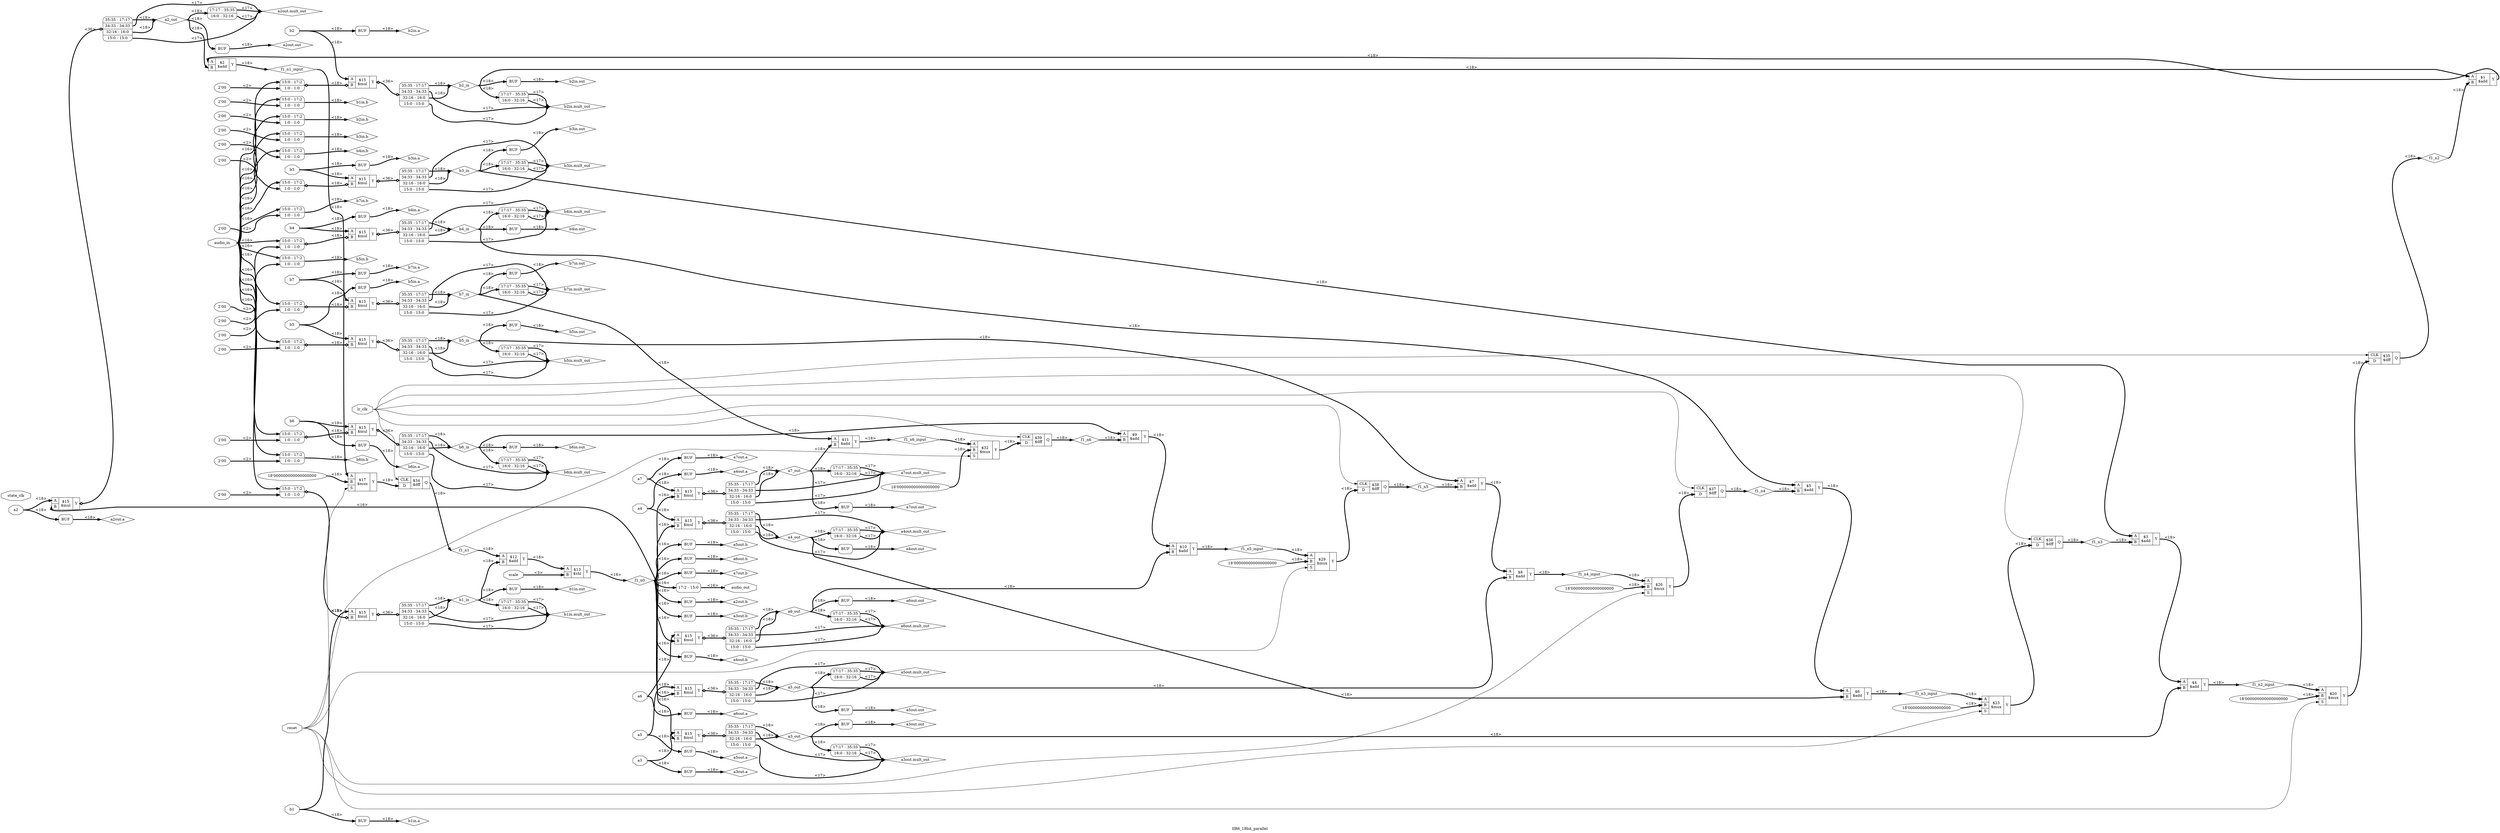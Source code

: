 digraph "IIR6_18bit_parallel" {
label="IIR6_18bit_parallel";
rankdir="LR";
remincross=true;
n14 [ shape=octagon, label="a2", color="black", fontcolor="black" ];
n15 [ shape=diamond, label="a2_out", color="black", fontcolor="black" ];
n16 [ shape=diamond, label="a2out.a", color="black", fontcolor="black" ];
n17 [ shape=diamond, label="a2out.b", color="black", fontcolor="black" ];
n18 [ shape=diamond, label="a2out.mult_out", color="black", fontcolor="black" ];
n19 [ shape=diamond, label="a2out.out", color="black", fontcolor="black" ];
n20 [ shape=octagon, label="a3", color="black", fontcolor="black" ];
n21 [ shape=diamond, label="a3_out", color="black", fontcolor="black" ];
n22 [ shape=diamond, label="a3out.a", color="black", fontcolor="black" ];
n23 [ shape=diamond, label="a3out.b", color="black", fontcolor="black" ];
n24 [ shape=diamond, label="a3out.mult_out", color="black", fontcolor="black" ];
n25 [ shape=diamond, label="a3out.out", color="black", fontcolor="black" ];
n26 [ shape=octagon, label="a4", color="black", fontcolor="black" ];
n27 [ shape=diamond, label="a4_out", color="black", fontcolor="black" ];
n28 [ shape=diamond, label="a4out.a", color="black", fontcolor="black" ];
n29 [ shape=diamond, label="a4out.b", color="black", fontcolor="black" ];
n30 [ shape=diamond, label="a4out.mult_out", color="black", fontcolor="black" ];
n31 [ shape=diamond, label="a4out.out", color="black", fontcolor="black" ];
n32 [ shape=octagon, label="a5", color="black", fontcolor="black" ];
n33 [ shape=diamond, label="a5_out", color="black", fontcolor="black" ];
n34 [ shape=diamond, label="a5out.a", color="black", fontcolor="black" ];
n35 [ shape=diamond, label="a5out.b", color="black", fontcolor="black" ];
n36 [ shape=diamond, label="a5out.mult_out", color="black", fontcolor="black" ];
n37 [ shape=diamond, label="a5out.out", color="black", fontcolor="black" ];
n38 [ shape=octagon, label="a6", color="black", fontcolor="black" ];
n39 [ shape=diamond, label="a6_out", color="black", fontcolor="black" ];
n40 [ shape=diamond, label="a6out.a", color="black", fontcolor="black" ];
n41 [ shape=diamond, label="a6out.b", color="black", fontcolor="black" ];
n42 [ shape=diamond, label="a6out.mult_out", color="black", fontcolor="black" ];
n43 [ shape=diamond, label="a6out.out", color="black", fontcolor="black" ];
n44 [ shape=octagon, label="a7", color="black", fontcolor="black" ];
n45 [ shape=diamond, label="a7_out", color="black", fontcolor="black" ];
n46 [ shape=diamond, label="a7out.a", color="black", fontcolor="black" ];
n47 [ shape=diamond, label="a7out.b", color="black", fontcolor="black" ];
n48 [ shape=diamond, label="a7out.mult_out", color="black", fontcolor="black" ];
n49 [ shape=diamond, label="a7out.out", color="black", fontcolor="black" ];
n50 [ shape=octagon, label="audio_in", color="black", fontcolor="black" ];
n51 [ shape=octagon, label="audio_out", color="black", fontcolor="black" ];
n52 [ shape=octagon, label="b1", color="black", fontcolor="black" ];
n53 [ shape=diamond, label="b1_in", color="black", fontcolor="black" ];
n54 [ shape=diamond, label="b1in.a", color="black", fontcolor="black" ];
n55 [ shape=diamond, label="b1in.b", color="black", fontcolor="black" ];
n56 [ shape=diamond, label="b1in.mult_out", color="black", fontcolor="black" ];
n57 [ shape=diamond, label="b1in.out", color="black", fontcolor="black" ];
n58 [ shape=octagon, label="b2", color="black", fontcolor="black" ];
n59 [ shape=diamond, label="b2_in", color="black", fontcolor="black" ];
n60 [ shape=diamond, label="b2in.a", color="black", fontcolor="black" ];
n61 [ shape=diamond, label="b2in.b", color="black", fontcolor="black" ];
n62 [ shape=diamond, label="b2in.mult_out", color="black", fontcolor="black" ];
n63 [ shape=diamond, label="b2in.out", color="black", fontcolor="black" ];
n64 [ shape=octagon, label="b3", color="black", fontcolor="black" ];
n65 [ shape=diamond, label="b3_in", color="black", fontcolor="black" ];
n66 [ shape=diamond, label="b3in.a", color="black", fontcolor="black" ];
n67 [ shape=diamond, label="b3in.b", color="black", fontcolor="black" ];
n68 [ shape=diamond, label="b3in.mult_out", color="black", fontcolor="black" ];
n69 [ shape=diamond, label="b3in.out", color="black", fontcolor="black" ];
n70 [ shape=octagon, label="b4", color="black", fontcolor="black" ];
n71 [ shape=diamond, label="b4_in", color="black", fontcolor="black" ];
n72 [ shape=diamond, label="b4in.a", color="black", fontcolor="black" ];
n73 [ shape=diamond, label="b4in.b", color="black", fontcolor="black" ];
n74 [ shape=diamond, label="b4in.mult_out", color="black", fontcolor="black" ];
n75 [ shape=diamond, label="b4in.out", color="black", fontcolor="black" ];
n76 [ shape=octagon, label="b5", color="black", fontcolor="black" ];
n77 [ shape=diamond, label="b5_in", color="black", fontcolor="black" ];
n78 [ shape=diamond, label="b5in.a", color="black", fontcolor="black" ];
n79 [ shape=diamond, label="b5in.b", color="black", fontcolor="black" ];
n80 [ shape=diamond, label="b5in.mult_out", color="black", fontcolor="black" ];
n81 [ shape=diamond, label="b5in.out", color="black", fontcolor="black" ];
n82 [ shape=octagon, label="b6", color="black", fontcolor="black" ];
n83 [ shape=diamond, label="b6_in", color="black", fontcolor="black" ];
n84 [ shape=diamond, label="b6in.a", color="black", fontcolor="black" ];
n85 [ shape=diamond, label="b6in.b", color="black", fontcolor="black" ];
n86 [ shape=diamond, label="b6in.mult_out", color="black", fontcolor="black" ];
n87 [ shape=diamond, label="b6in.out", color="black", fontcolor="black" ];
n88 [ shape=octagon, label="b7", color="black", fontcolor="black" ];
n89 [ shape=diamond, label="b7_in", color="black", fontcolor="black" ];
n90 [ shape=diamond, label="b7in.a", color="black", fontcolor="black" ];
n91 [ shape=diamond, label="b7in.b", color="black", fontcolor="black" ];
n92 [ shape=diamond, label="b7in.mult_out", color="black", fontcolor="black" ];
n93 [ shape=diamond, label="b7in.out", color="black", fontcolor="black" ];
n94 [ shape=diamond, label="f1_n0", color="black", fontcolor="black" ];
n95 [ shape=diamond, label="f1_n1", color="black", fontcolor="black" ];
n96 [ shape=diamond, label="f1_n1_input", color="black", fontcolor="black" ];
n97 [ shape=diamond, label="f1_n2", color="black", fontcolor="black" ];
n98 [ shape=diamond, label="f1_n2_input", color="black", fontcolor="black" ];
n99 [ shape=diamond, label="f1_n3", color="black", fontcolor="black" ];
n100 [ shape=diamond, label="f1_n3_input", color="black", fontcolor="black" ];
n101 [ shape=diamond, label="f1_n4", color="black", fontcolor="black" ];
n102 [ shape=diamond, label="f1_n4_input", color="black", fontcolor="black" ];
n103 [ shape=diamond, label="f1_n5", color="black", fontcolor="black" ];
n104 [ shape=diamond, label="f1_n5_input", color="black", fontcolor="black" ];
n105 [ shape=diamond, label="f1_n6", color="black", fontcolor="black" ];
n106 [ shape=diamond, label="f1_n6_input", color="black", fontcolor="black" ];
n107 [ shape=octagon, label="lr_clk", color="black", fontcolor="black" ];
n108 [ shape=octagon, label="reset", color="black", fontcolor="black" ];
n109 [ shape=octagon, label="scale", color="black", fontcolor="black" ];
n110 [ shape=octagon, label="state_clk", color="black", fontcolor="black" ];
c114 [ shape=record, label="{{<p111> A|<p112> B}|$1\n$add|{<p113> Y}}" ];
c115 [ shape=record, label="{{<p111> A|<p112> B}|$2\n$add|{<p113> Y}}" ];
c116 [ shape=record, label="{{<p111> A|<p112> B}|$3\n$add|{<p113> Y}}" ];
c117 [ shape=record, label="{{<p111> A|<p112> B}|$4\n$add|{<p113> Y}}" ];
c118 [ shape=record, label="{{<p111> A|<p112> B}|$5\n$add|{<p113> Y}}" ];
c119 [ shape=record, label="{{<p111> A|<p112> B}|$6\n$add|{<p113> Y}}" ];
c120 [ shape=record, label="{{<p111> A|<p112> B}|$7\n$add|{<p113> Y}}" ];
c121 [ shape=record, label="{{<p111> A|<p112> B}|$8\n$add|{<p113> Y}}" ];
c122 [ shape=record, label="{{<p111> A|<p112> B}|$10\n$add|{<p113> Y}}" ];
c123 [ shape=record, label="{{<p111> A|<p112> B}|$9\n$add|{<p113> Y}}" ];
c124 [ shape=record, label="{{<p111> A|<p112> B}|$11\n$add|{<p113> Y}}" ];
c125 [ shape=record, label="{{<p111> A|<p112> B}|$12\n$add|{<p113> Y}}" ];
c129 [ shape=record, label="{{<p126> CLK|<p127> D}|$34\n$dff|{<p128> Q}}" ];
c130 [ shape=record, label="{{<p126> CLK|<p127> D}|$35\n$dff|{<p128> Q}}" ];
c131 [ shape=record, label="{{<p126> CLK|<p127> D}|$36\n$dff|{<p128> Q}}" ];
c132 [ shape=record, label="{{<p126> CLK|<p127> D}|$37\n$dff|{<p128> Q}}" ];
c133 [ shape=record, label="{{<p126> CLK|<p127> D}|$38\n$dff|{<p128> Q}}" ];
c134 [ shape=record, label="{{<p126> CLK|<p127> D}|$39\n$dff|{<p128> Q}}" ];
v0 [ label="18'000000000000000000" ];
c136 [ shape=record, label="{{<p111> A|<p112> B|<p135> S}|$17\n$mux|{<p113> Y}}" ];
v1 [ label="18'000000000000000000" ];
c137 [ shape=record, label="{{<p111> A|<p112> B|<p135> S}|$20\n$mux|{<p113> Y}}" ];
v2 [ label="18'000000000000000000" ];
c138 [ shape=record, label="{{<p111> A|<p112> B|<p135> S}|$23\n$mux|{<p113> Y}}" ];
v3 [ label="18'000000000000000000" ];
c139 [ shape=record, label="{{<p111> A|<p112> B|<p135> S}|$26\n$mux|{<p113> Y}}" ];
v4 [ label="18'000000000000000000" ];
c140 [ shape=record, label="{{<p111> A|<p112> B|<p135> S}|$29\n$mux|{<p113> Y}}" ];
v5 [ label="18'000000000000000000" ];
c141 [ shape=record, label="{{<p111> A|<p112> B|<p135> S}|$32\n$mux|{<p113> Y}}" ];
c142 [ shape=record, label="{{<p111> A|<p112> B}|$13\n$shl|{<p113> Y}}" ];
c143 [ shape=record, label="{{<p111> A|<p112> B}|$15\n$mul|{<p113> Y}}" ];
x6 [ shape=record, style=rounded, label="<s3> 35:35 - 17:17 |<s2> 34:33 - 34:33 |<s1> 32:16 - 16:0 |<s0> 15:0 - 15:0 " ];
c143:p113:e -> x6:w [arrowhead=odiamond, arrowtail=odiamond, dir=both, color="black", style="setlinewidth(3)", label="<36>"];
c144 [ shape=record, label="{{<p111> A|<p112> B}|$15\n$mul|{<p113> Y}}" ];
x7 [ shape=record, style=rounded, label="<s3> 35:35 - 17:17 |<s2> 34:33 - 34:33 |<s1> 32:16 - 16:0 |<s0> 15:0 - 15:0 " ];
c144:p113:e -> x7:w [arrowhead=odiamond, arrowtail=odiamond, dir=both, color="black", style="setlinewidth(3)", label="<36>"];
c145 [ shape=record, label="{{<p111> A|<p112> B}|$15\n$mul|{<p113> Y}}" ];
x8 [ shape=record, style=rounded, label="<s3> 35:35 - 17:17 |<s2> 34:33 - 34:33 |<s1> 32:16 - 16:0 |<s0> 15:0 - 15:0 " ];
c145:p113:e -> x8:w [arrowhead=odiamond, arrowtail=odiamond, dir=both, color="black", style="setlinewidth(3)", label="<36>"];
c146 [ shape=record, label="{{<p111> A|<p112> B}|$15\n$mul|{<p113> Y}}" ];
x9 [ shape=record, style=rounded, label="<s3> 35:35 - 17:17 |<s2> 34:33 - 34:33 |<s1> 32:16 - 16:0 |<s0> 15:0 - 15:0 " ];
c146:p113:e -> x9:w [arrowhead=odiamond, arrowtail=odiamond, dir=both, color="black", style="setlinewidth(3)", label="<36>"];
c147 [ shape=record, label="{{<p111> A|<p112> B}|$15\n$mul|{<p113> Y}}" ];
x10 [ shape=record, style=rounded, label="<s3> 35:35 - 17:17 |<s2> 34:33 - 34:33 |<s1> 32:16 - 16:0 |<s0> 15:0 - 15:0 " ];
c147:p113:e -> x10:w [arrowhead=odiamond, arrowtail=odiamond, dir=both, color="black", style="setlinewidth(3)", label="<36>"];
c148 [ shape=record, label="{{<p111> A|<p112> B}|$15\n$mul|{<p113> Y}}" ];
x11 [ shape=record, style=rounded, label="<s3> 35:35 - 17:17 |<s2> 34:33 - 34:33 |<s1> 32:16 - 16:0 |<s0> 15:0 - 15:0 " ];
c148:p113:e -> x11:w [arrowhead=odiamond, arrowtail=odiamond, dir=both, color="black", style="setlinewidth(3)", label="<36>"];
v13 [ label="2'00" ];
c149 [ shape=record, label="{{<p111> A|<p112> B}|$15\n$mul|{<p113> Y}}" ];
x12 [ shape=record, style=rounded, label="<s1> 15:0 - 17:2 |<s0> 1:0 - 1:0 " ];
x12:e -> c149:p112:w [arrowhead=odiamond, arrowtail=odiamond, dir=both, color="black", style="setlinewidth(3)", label="<18>"];
x14 [ shape=record, style=rounded, label="<s3> 35:35 - 17:17 |<s2> 34:33 - 34:33 |<s1> 32:16 - 16:0 |<s0> 15:0 - 15:0 " ];
c149:p113:e -> x14:w [arrowhead=odiamond, arrowtail=odiamond, dir=both, color="black", style="setlinewidth(3)", label="<36>"];
v16 [ label="2'00" ];
c150 [ shape=record, label="{{<p111> A|<p112> B}|$15\n$mul|{<p113> Y}}" ];
x15 [ shape=record, style=rounded, label="<s1> 15:0 - 17:2 |<s0> 1:0 - 1:0 " ];
x15:e -> c150:p112:w [arrowhead=odiamond, arrowtail=odiamond, dir=both, color="black", style="setlinewidth(3)", label="<18>"];
x17 [ shape=record, style=rounded, label="<s3> 35:35 - 17:17 |<s2> 34:33 - 34:33 |<s1> 32:16 - 16:0 |<s0> 15:0 - 15:0 " ];
c150:p113:e -> x17:w [arrowhead=odiamond, arrowtail=odiamond, dir=both, color="black", style="setlinewidth(3)", label="<36>"];
v19 [ label="2'00" ];
c151 [ shape=record, label="{{<p111> A|<p112> B}|$15\n$mul|{<p113> Y}}" ];
x18 [ shape=record, style=rounded, label="<s1> 15:0 - 17:2 |<s0> 1:0 - 1:0 " ];
x18:e -> c151:p112:w [arrowhead=odiamond, arrowtail=odiamond, dir=both, color="black", style="setlinewidth(3)", label="<18>"];
x20 [ shape=record, style=rounded, label="<s3> 35:35 - 17:17 |<s2> 34:33 - 34:33 |<s1> 32:16 - 16:0 |<s0> 15:0 - 15:0 " ];
c151:p113:e -> x20:w [arrowhead=odiamond, arrowtail=odiamond, dir=both, color="black", style="setlinewidth(3)", label="<36>"];
v22 [ label="2'00" ];
c152 [ shape=record, label="{{<p111> A|<p112> B}|$15\n$mul|{<p113> Y}}" ];
x21 [ shape=record, style=rounded, label="<s1> 15:0 - 17:2 |<s0> 1:0 - 1:0 " ];
x21:e -> c152:p112:w [arrowhead=odiamond, arrowtail=odiamond, dir=both, color="black", style="setlinewidth(3)", label="<18>"];
x23 [ shape=record, style=rounded, label="<s3> 35:35 - 17:17 |<s2> 34:33 - 34:33 |<s1> 32:16 - 16:0 |<s0> 15:0 - 15:0 " ];
c152:p113:e -> x23:w [arrowhead=odiamond, arrowtail=odiamond, dir=both, color="black", style="setlinewidth(3)", label="<36>"];
v25 [ label="2'00" ];
c153 [ shape=record, label="{{<p111> A|<p112> B}|$15\n$mul|{<p113> Y}}" ];
x24 [ shape=record, style=rounded, label="<s1> 15:0 - 17:2 |<s0> 1:0 - 1:0 " ];
x24:e -> c153:p112:w [arrowhead=odiamond, arrowtail=odiamond, dir=both, color="black", style="setlinewidth(3)", label="<18>"];
x26 [ shape=record, style=rounded, label="<s3> 35:35 - 17:17 |<s2> 34:33 - 34:33 |<s1> 32:16 - 16:0 |<s0> 15:0 - 15:0 " ];
c153:p113:e -> x26:w [arrowhead=odiamond, arrowtail=odiamond, dir=both, color="black", style="setlinewidth(3)", label="<36>"];
v28 [ label="2'00" ];
c154 [ shape=record, label="{{<p111> A|<p112> B}|$15\n$mul|{<p113> Y}}" ];
x27 [ shape=record, style=rounded, label="<s1> 15:0 - 17:2 |<s0> 1:0 - 1:0 " ];
x27:e -> c154:p112:w [arrowhead=odiamond, arrowtail=odiamond, dir=both, color="black", style="setlinewidth(3)", label="<18>"];
x29 [ shape=record, style=rounded, label="<s3> 35:35 - 17:17 |<s2> 34:33 - 34:33 |<s1> 32:16 - 16:0 |<s0> 15:0 - 15:0 " ];
c154:p113:e -> x29:w [arrowhead=odiamond, arrowtail=odiamond, dir=both, color="black", style="setlinewidth(3)", label="<36>"];
v31 [ label="2'00" ];
c155 [ shape=record, label="{{<p111> A|<p112> B}|$15\n$mul|{<p113> Y}}" ];
x30 [ shape=record, style=rounded, label="<s1> 15:0 - 17:2 |<s0> 1:0 - 1:0 " ];
x30:e -> c155:p112:w [arrowhead=odiamond, arrowtail=odiamond, dir=both, color="black", style="setlinewidth(3)", label="<18>"];
x32 [ shape=record, style=rounded, label="<s3> 35:35 - 17:17 |<s2> 34:33 - 34:33 |<s1> 32:16 - 16:0 |<s0> 15:0 - 15:0 " ];
c155:p113:e -> x32:w [arrowhead=odiamond, arrowtail=odiamond, dir=both, color="black", style="setlinewidth(3)", label="<36>"];
x33 [shape=box, style=rounded, label="BUF"];
x34 [shape=box, style=rounded, label="BUF"];
x35 [ shape=record, style=rounded, label="<s1> 17:17 - 35:35 |<s0> 16:0 - 32:16 " ];
x36 [shape=box, style=rounded, label="BUF"];
x37 [shape=box, style=rounded, label="BUF"];
x38 [shape=box, style=rounded, label="BUF"];
x39 [ shape=record, style=rounded, label="<s1> 17:17 - 35:35 |<s0> 16:0 - 32:16 " ];
x40 [shape=box, style=rounded, label="BUF"];
x41 [shape=box, style=rounded, label="BUF"];
x42 [shape=box, style=rounded, label="BUF"];
x43 [ shape=record, style=rounded, label="<s1> 17:17 - 35:35 |<s0> 16:0 - 32:16 " ];
x44 [shape=box, style=rounded, label="BUF"];
x45 [shape=box, style=rounded, label="BUF"];
x46 [shape=box, style=rounded, label="BUF"];
x47 [ shape=record, style=rounded, label="<s1> 17:17 - 35:35 |<s0> 16:0 - 32:16 " ];
x48 [shape=box, style=rounded, label="BUF"];
x49 [shape=box, style=rounded, label="BUF"];
x50 [shape=box, style=rounded, label="BUF"];
x51 [ shape=record, style=rounded, label="<s1> 17:17 - 35:35 |<s0> 16:0 - 32:16 " ];
x52 [shape=box, style=rounded, label="BUF"];
x53 [shape=box, style=rounded, label="BUF"];
x54 [shape=box, style=rounded, label="BUF"];
x55 [ shape=record, style=rounded, label="<s1> 17:17 - 35:35 |<s0> 16:0 - 32:16 " ];
x56 [shape=box, style=rounded, label="BUF"];
x57 [ shape=record, style=rounded, label="<s0> 17:2 - 15:0 " ];
x58 [shape=box, style=rounded, label="BUF"];
v60 [ label="2'00" ];
x59 [ shape=record, style=rounded, label="<s1> 15:0 - 17:2 |<s0> 1:0 - 1:0 " ];
x61 [ shape=record, style=rounded, label="<s1> 17:17 - 35:35 |<s0> 16:0 - 32:16 " ];
x62 [shape=box, style=rounded, label="BUF"];
x63 [shape=box, style=rounded, label="BUF"];
v65 [ label="2'00" ];
x64 [ shape=record, style=rounded, label="<s1> 15:0 - 17:2 |<s0> 1:0 - 1:0 " ];
x66 [ shape=record, style=rounded, label="<s1> 17:17 - 35:35 |<s0> 16:0 - 32:16 " ];
x67 [shape=box, style=rounded, label="BUF"];
x68 [shape=box, style=rounded, label="BUF"];
v70 [ label="2'00" ];
x69 [ shape=record, style=rounded, label="<s1> 15:0 - 17:2 |<s0> 1:0 - 1:0 " ];
x71 [ shape=record, style=rounded, label="<s1> 17:17 - 35:35 |<s0> 16:0 - 32:16 " ];
x72 [shape=box, style=rounded, label="BUF"];
x73 [shape=box, style=rounded, label="BUF"];
v75 [ label="2'00" ];
x74 [ shape=record, style=rounded, label="<s1> 15:0 - 17:2 |<s0> 1:0 - 1:0 " ];
x76 [ shape=record, style=rounded, label="<s1> 17:17 - 35:35 |<s0> 16:0 - 32:16 " ];
x77 [shape=box, style=rounded, label="BUF"];
x78 [shape=box, style=rounded, label="BUF"];
v80 [ label="2'00" ];
x79 [ shape=record, style=rounded, label="<s1> 15:0 - 17:2 |<s0> 1:0 - 1:0 " ];
x81 [ shape=record, style=rounded, label="<s1> 17:17 - 35:35 |<s0> 16:0 - 32:16 " ];
x82 [shape=box, style=rounded, label="BUF"];
x83 [shape=box, style=rounded, label="BUF"];
v85 [ label="2'00" ];
x84 [ shape=record, style=rounded, label="<s1> 15:0 - 17:2 |<s0> 1:0 - 1:0 " ];
x86 [ shape=record, style=rounded, label="<s1> 17:17 - 35:35 |<s0> 16:0 - 32:16 " ];
x87 [shape=box, style=rounded, label="BUF"];
x88 [shape=box, style=rounded, label="BUF"];
v90 [ label="2'00" ];
x89 [ shape=record, style=rounded, label="<s1> 15:0 - 17:2 |<s0> 1:0 - 1:0 " ];
x91 [ shape=record, style=rounded, label="<s1> 17:17 - 35:35 |<s0> 16:0 - 32:16 " ];
x92 [shape=box, style=rounded, label="BUF"];
c120:p113:e -> c121:p111:w [color="black", style="setlinewidth(3)", label="<18>"];
c119:p113:e -> n100:w [color="black", style="setlinewidth(3)", label="<18>"];
n100:e -> c138:p111:w [color="black", style="setlinewidth(3)", label="<18>"];
c132:p128:e -> n101:w [color="black", style="setlinewidth(3)", label="<18>"];
n101:e -> c118:p112:w [color="black", style="setlinewidth(3)", label="<18>"];
c121:p113:e -> n102:w [color="black", style="setlinewidth(3)", label="<18>"];
n102:e -> c139:p111:w [color="black", style="setlinewidth(3)", label="<18>"];
c133:p128:e -> n103:w [color="black", style="setlinewidth(3)", label="<18>"];
n103:e -> c120:p112:w [color="black", style="setlinewidth(3)", label="<18>"];
c122:p113:e -> n104:w [color="black", style="setlinewidth(3)", label="<18>"];
n104:e -> c140:p111:w [color="black", style="setlinewidth(3)", label="<18>"];
c134:p128:e -> n105:w [color="black", style="setlinewidth(3)", label="<18>"];
n105:e -> c123:p112:w [color="black", style="setlinewidth(3)", label="<18>"];
c124:p113:e -> n106:w [color="black", style="setlinewidth(3)", label="<18>"];
n106:e -> c141:p111:w [color="black", style="setlinewidth(3)", label="<18>"];
n107:e -> c129:p126:w [color="black", label=""];
n107:e -> c130:p126:w [color="black", label=""];
n107:e -> c131:p126:w [color="black", label=""];
n107:e -> c132:p126:w [color="black", label=""];
n107:e -> c133:p126:w [color="black", label=""];
n107:e -> c134:p126:w [color="black", label=""];
n108:e -> c136:p135:w [color="black", label=""];
n108:e -> c137:p135:w [color="black", label=""];
n108:e -> c138:p135:w [color="black", label=""];
n108:e -> c139:p135:w [color="black", label=""];
n108:e -> c140:p135:w [color="black", label=""];
n108:e -> c141:p135:w [color="black", label=""];
n109:e -> c142:p112:w [color="black", style="setlinewidth(3)", label="<3>"];
c123:p113:e -> c122:p111:w [color="black", style="setlinewidth(3)", label="<18>"];
c125:p113:e -> c142:p111:w [color="black", style="setlinewidth(3)", label="<18>"];
c136:p113:e -> c129:p127:w [color="black", style="setlinewidth(3)", label="<18>"];
n14:e -> c143:p111:w [color="black", style="setlinewidth(3)", label="<18>"];
n14:e -> x33:w:w [color="black", style="setlinewidth(3)", label="<18>"];
x6:s1:e -> n15:w [color="black", style="setlinewidth(3)", label="<18>"];
x6:s3:e -> n15:w [color="black", style="setlinewidth(3)", label="<18>"];
n15:e -> c115:p112:w [color="black", style="setlinewidth(3)", label="<18>"];
n15:e -> x35:w [color="black", style="setlinewidth(3)", label="<18>"];
n15:e -> x36:w:w [color="black", style="setlinewidth(3)", label="<18>"];
x33:e:e -> n16:w [color="black", style="setlinewidth(3)", label="<18>"];
x34:e:e -> n17:w [color="black", style="setlinewidth(3)", label="<18>"];
x35:s0:e -> n18:w [color="black", style="setlinewidth(3)", label="<17>"];
x35:s1:e -> n18:w [color="black", style="setlinewidth(3)", label="<17>"];
x6:s0:e -> n18:w [color="black", style="setlinewidth(3)", label="<17>"];
x6:s2:e -> n18:w [color="black", style="setlinewidth(3)", label="<17>"];
x36:e:e -> n19:w [color="black", style="setlinewidth(3)", label="<18>"];
c137:p113:e -> c130:p127:w [color="black", style="setlinewidth(3)", label="<18>"];
n20:e -> c144:p111:w [color="black", style="setlinewidth(3)", label="<18>"];
n20:e -> x37:w:w [color="black", style="setlinewidth(3)", label="<18>"];
x7:s1:e -> n21:w [color="black", style="setlinewidth(3)", label="<18>"];
x7:s3:e -> n21:w [color="black", style="setlinewidth(3)", label="<18>"];
n21:e -> c117:p112:w [color="black", style="setlinewidth(3)", label="<18>"];
n21:e -> x39:w [color="black", style="setlinewidth(3)", label="<18>"];
n21:e -> x40:w:w [color="black", style="setlinewidth(3)", label="<18>"];
x37:e:e -> n22:w [color="black", style="setlinewidth(3)", label="<18>"];
x38:e:e -> n23:w [color="black", style="setlinewidth(3)", label="<18>"];
x39:s0:e -> n24:w [color="black", style="setlinewidth(3)", label="<17>"];
x39:s1:e -> n24:w [color="black", style="setlinewidth(3)", label="<17>"];
x7:s0:e -> n24:w [color="black", style="setlinewidth(3)", label="<17>"];
x7:s2:e -> n24:w [color="black", style="setlinewidth(3)", label="<17>"];
x40:e:e -> n25:w [color="black", style="setlinewidth(3)", label="<18>"];
n26:e -> c145:p111:w [color="black", style="setlinewidth(3)", label="<18>"];
n26:e -> x41:w:w [color="black", style="setlinewidth(3)", label="<18>"];
x8:s1:e -> n27:w [color="black", style="setlinewidth(3)", label="<18>"];
x8:s3:e -> n27:w [color="black", style="setlinewidth(3)", label="<18>"];
n27:e -> c119:p112:w [color="black", style="setlinewidth(3)", label="<18>"];
n27:e -> x43:w [color="black", style="setlinewidth(3)", label="<18>"];
n27:e -> x44:w:w [color="black", style="setlinewidth(3)", label="<18>"];
x41:e:e -> n28:w [color="black", style="setlinewidth(3)", label="<18>"];
x42:e:e -> n29:w [color="black", style="setlinewidth(3)", label="<18>"];
c138:p113:e -> c131:p127:w [color="black", style="setlinewidth(3)", label="<18>"];
x43:s0:e -> n30:w [color="black", style="setlinewidth(3)", label="<17>"];
x43:s1:e -> n30:w [color="black", style="setlinewidth(3)", label="<17>"];
x8:s0:e -> n30:w [color="black", style="setlinewidth(3)", label="<17>"];
x8:s2:e -> n30:w [color="black", style="setlinewidth(3)", label="<17>"];
x44:e:e -> n31:w [color="black", style="setlinewidth(3)", label="<18>"];
n32:e -> c146:p111:w [color="black", style="setlinewidth(3)", label="<18>"];
n32:e -> x45:w:w [color="black", style="setlinewidth(3)", label="<18>"];
x9:s1:e -> n33:w [color="black", style="setlinewidth(3)", label="<18>"];
x9:s3:e -> n33:w [color="black", style="setlinewidth(3)", label="<18>"];
n33:e -> c121:p112:w [color="black", style="setlinewidth(3)", label="<18>"];
n33:e -> x47:w [color="black", style="setlinewidth(3)", label="<18>"];
n33:e -> x48:w:w [color="black", style="setlinewidth(3)", label="<18>"];
x45:e:e -> n34:w [color="black", style="setlinewidth(3)", label="<18>"];
x46:e:e -> n35:w [color="black", style="setlinewidth(3)", label="<18>"];
x47:s0:e -> n36:w [color="black", style="setlinewidth(3)", label="<17>"];
x47:s1:e -> n36:w [color="black", style="setlinewidth(3)", label="<17>"];
x9:s0:e -> n36:w [color="black", style="setlinewidth(3)", label="<17>"];
x9:s2:e -> n36:w [color="black", style="setlinewidth(3)", label="<17>"];
x48:e:e -> n37:w [color="black", style="setlinewidth(3)", label="<18>"];
n38:e -> c147:p111:w [color="black", style="setlinewidth(3)", label="<18>"];
n38:e -> x49:w:w [color="black", style="setlinewidth(3)", label="<18>"];
x10:s1:e -> n39:w [color="black", style="setlinewidth(3)", label="<18>"];
x10:s3:e -> n39:w [color="black", style="setlinewidth(3)", label="<18>"];
n39:e -> c122:p112:w [color="black", style="setlinewidth(3)", label="<18>"];
n39:e -> x51:w [color="black", style="setlinewidth(3)", label="<18>"];
n39:e -> x52:w:w [color="black", style="setlinewidth(3)", label="<18>"];
c139:p113:e -> c132:p127:w [color="black", style="setlinewidth(3)", label="<18>"];
x49:e:e -> n40:w [color="black", style="setlinewidth(3)", label="<18>"];
x50:e:e -> n41:w [color="black", style="setlinewidth(3)", label="<18>"];
x10:s0:e -> n42:w [color="black", style="setlinewidth(3)", label="<17>"];
x10:s2:e -> n42:w [color="black", style="setlinewidth(3)", label="<17>"];
x51:s0:e -> n42:w [color="black", style="setlinewidth(3)", label="<17>"];
x51:s1:e -> n42:w [color="black", style="setlinewidth(3)", label="<17>"];
x52:e:e -> n43:w [color="black", style="setlinewidth(3)", label="<18>"];
n44:e -> c148:p111:w [color="black", style="setlinewidth(3)", label="<18>"];
n44:e -> x53:w:w [color="black", style="setlinewidth(3)", label="<18>"];
x11:s1:e -> n45:w [color="black", style="setlinewidth(3)", label="<18>"];
x11:s3:e -> n45:w [color="black", style="setlinewidth(3)", label="<18>"];
n45:e -> c124:p112:w [color="black", style="setlinewidth(3)", label="<18>"];
n45:e -> x55:w [color="black", style="setlinewidth(3)", label="<18>"];
n45:e -> x56:w:w [color="black", style="setlinewidth(3)", label="<18>"];
x53:e:e -> n46:w [color="black", style="setlinewidth(3)", label="<18>"];
x54:e:e -> n47:w [color="black", style="setlinewidth(3)", label="<18>"];
x11:s0:e -> n48:w [color="black", style="setlinewidth(3)", label="<17>"];
x11:s2:e -> n48:w [color="black", style="setlinewidth(3)", label="<17>"];
x55:s0:e -> n48:w [color="black", style="setlinewidth(3)", label="<17>"];
x55:s1:e -> n48:w [color="black", style="setlinewidth(3)", label="<17>"];
x56:e:e -> n49:w [color="black", style="setlinewidth(3)", label="<18>"];
c140:p113:e -> c133:p127:w [color="black", style="setlinewidth(3)", label="<18>"];
n50:e -> x12:s1:w [color="black", style="setlinewidth(3)", label="<16>"];
n50:e -> x15:s1:w [color="black", style="setlinewidth(3)", label="<16>"];
n50:e -> x18:s1:w [color="black", style="setlinewidth(3)", label="<16>"];
n50:e -> x21:s1:w [color="black", style="setlinewidth(3)", label="<16>"];
n50:e -> x24:s1:w [color="black", style="setlinewidth(3)", label="<16>"];
n50:e -> x27:s1:w [color="black", style="setlinewidth(3)", label="<16>"];
n50:e -> x30:s1:w [color="black", style="setlinewidth(3)", label="<16>"];
n50:e -> x59:s1:w [color="black", style="setlinewidth(3)", label="<16>"];
n50:e -> x64:s1:w [color="black", style="setlinewidth(3)", label="<16>"];
n50:e -> x69:s1:w [color="black", style="setlinewidth(3)", label="<16>"];
n50:e -> x74:s1:w [color="black", style="setlinewidth(3)", label="<16>"];
n50:e -> x79:s1:w [color="black", style="setlinewidth(3)", label="<16>"];
n50:e -> x84:s1:w [color="black", style="setlinewidth(3)", label="<16>"];
n50:e -> x89:s1:w [color="black", style="setlinewidth(3)", label="<16>"];
x57:e -> n51:w [color="black", style="setlinewidth(3)", label="<16>"];
n52:e -> c149:p111:w [color="black", style="setlinewidth(3)", label="<18>"];
n52:e -> x58:w:w [color="black", style="setlinewidth(3)", label="<18>"];
x14:s1:e -> n53:w [color="black", style="setlinewidth(3)", label="<18>"];
x14:s3:e -> n53:w [color="black", style="setlinewidth(3)", label="<18>"];
n53:e -> c125:p112:w [color="black", style="setlinewidth(3)", label="<18>"];
n53:e -> x61:w [color="black", style="setlinewidth(3)", label="<18>"];
n53:e -> x62:w:w [color="black", style="setlinewidth(3)", label="<18>"];
x58:e:e -> n54:w [color="black", style="setlinewidth(3)", label="<18>"];
x59:e -> n55:w [color="black", style="setlinewidth(3)", label="<18>"];
x14:s0:e -> n56:w [color="black", style="setlinewidth(3)", label="<17>"];
x14:s2:e -> n56:w [color="black", style="setlinewidth(3)", label="<17>"];
x61:s0:e -> n56:w [color="black", style="setlinewidth(3)", label="<17>"];
x61:s1:e -> n56:w [color="black", style="setlinewidth(3)", label="<17>"];
x62:e:e -> n57:w [color="black", style="setlinewidth(3)", label="<18>"];
n58:e -> c150:p111:w [color="black", style="setlinewidth(3)", label="<18>"];
n58:e -> x63:w:w [color="black", style="setlinewidth(3)", label="<18>"];
x17:s1:e -> n59:w [color="black", style="setlinewidth(3)", label="<18>"];
x17:s3:e -> n59:w [color="black", style="setlinewidth(3)", label="<18>"];
n59:e -> c114:p111:w [color="black", style="setlinewidth(3)", label="<18>"];
n59:e -> x66:w [color="black", style="setlinewidth(3)", label="<18>"];
n59:e -> x67:w:w [color="black", style="setlinewidth(3)", label="<18>"];
c141:p113:e -> c134:p127:w [color="black", style="setlinewidth(3)", label="<18>"];
x63:e:e -> n60:w [color="black", style="setlinewidth(3)", label="<18>"];
x64:e -> n61:w [color="black", style="setlinewidth(3)", label="<18>"];
x17:s0:e -> n62:w [color="black", style="setlinewidth(3)", label="<17>"];
x17:s2:e -> n62:w [color="black", style="setlinewidth(3)", label="<17>"];
x66:s0:e -> n62:w [color="black", style="setlinewidth(3)", label="<17>"];
x66:s1:e -> n62:w [color="black", style="setlinewidth(3)", label="<17>"];
x67:e:e -> n63:w [color="black", style="setlinewidth(3)", label="<18>"];
n64:e -> c151:p111:w [color="black", style="setlinewidth(3)", label="<18>"];
n64:e -> x68:w:w [color="black", style="setlinewidth(3)", label="<18>"];
x20:s1:e -> n65:w [color="black", style="setlinewidth(3)", label="<18>"];
x20:s3:e -> n65:w [color="black", style="setlinewidth(3)", label="<18>"];
n65:e -> c116:p111:w [color="black", style="setlinewidth(3)", label="<18>"];
n65:e -> x71:w [color="black", style="setlinewidth(3)", label="<18>"];
n65:e -> x72:w:w [color="black", style="setlinewidth(3)", label="<18>"];
x68:e:e -> n66:w [color="black", style="setlinewidth(3)", label="<18>"];
x69:e -> n67:w [color="black", style="setlinewidth(3)", label="<18>"];
x20:s0:e -> n68:w [color="black", style="setlinewidth(3)", label="<17>"];
x20:s2:e -> n68:w [color="black", style="setlinewidth(3)", label="<17>"];
x71:s0:e -> n68:w [color="black", style="setlinewidth(3)", label="<17>"];
x71:s1:e -> n68:w [color="black", style="setlinewidth(3)", label="<17>"];
x72:e:e -> n69:w [color="black", style="setlinewidth(3)", label="<18>"];
c114:p113:e -> c115:p111:w [color="black", style="setlinewidth(3)", label="<18>"];
n70:e -> c152:p111:w [color="black", style="setlinewidth(3)", label="<18>"];
n70:e -> x73:w:w [color="black", style="setlinewidth(3)", label="<18>"];
x23:s1:e -> n71:w [color="black", style="setlinewidth(3)", label="<18>"];
x23:s3:e -> n71:w [color="black", style="setlinewidth(3)", label="<18>"];
n71:e -> c118:p111:w [color="black", style="setlinewidth(3)", label="<18>"];
n71:e -> x76:w [color="black", style="setlinewidth(3)", label="<18>"];
n71:e -> x77:w:w [color="black", style="setlinewidth(3)", label="<18>"];
x73:e:e -> n72:w [color="black", style="setlinewidth(3)", label="<18>"];
x74:e -> n73:w [color="black", style="setlinewidth(3)", label="<18>"];
x23:s0:e -> n74:w [color="black", style="setlinewidth(3)", label="<17>"];
x23:s2:e -> n74:w [color="black", style="setlinewidth(3)", label="<17>"];
x76:s0:e -> n74:w [color="black", style="setlinewidth(3)", label="<17>"];
x76:s1:e -> n74:w [color="black", style="setlinewidth(3)", label="<17>"];
x77:e:e -> n75:w [color="black", style="setlinewidth(3)", label="<18>"];
n76:e -> c153:p111:w [color="black", style="setlinewidth(3)", label="<18>"];
n76:e -> x78:w:w [color="black", style="setlinewidth(3)", label="<18>"];
x26:s1:e -> n77:w [color="black", style="setlinewidth(3)", label="<18>"];
x26:s3:e -> n77:w [color="black", style="setlinewidth(3)", label="<18>"];
n77:e -> c120:p111:w [color="black", style="setlinewidth(3)", label="<18>"];
n77:e -> x81:w [color="black", style="setlinewidth(3)", label="<18>"];
n77:e -> x82:w:w [color="black", style="setlinewidth(3)", label="<18>"];
x78:e:e -> n78:w [color="black", style="setlinewidth(3)", label="<18>"];
x79:e -> n79:w [color="black", style="setlinewidth(3)", label="<18>"];
c116:p113:e -> c117:p111:w [color="black", style="setlinewidth(3)", label="<18>"];
x26:s0:e -> n80:w [color="black", style="setlinewidth(3)", label="<17>"];
x26:s2:e -> n80:w [color="black", style="setlinewidth(3)", label="<17>"];
x81:s0:e -> n80:w [color="black", style="setlinewidth(3)", label="<17>"];
x81:s1:e -> n80:w [color="black", style="setlinewidth(3)", label="<17>"];
x82:e:e -> n81:w [color="black", style="setlinewidth(3)", label="<18>"];
n82:e -> c154:p111:w [color="black", style="setlinewidth(3)", label="<18>"];
n82:e -> x83:w:w [color="black", style="setlinewidth(3)", label="<18>"];
x29:s1:e -> n83:w [color="black", style="setlinewidth(3)", label="<18>"];
x29:s3:e -> n83:w [color="black", style="setlinewidth(3)", label="<18>"];
n83:e -> c123:p111:w [color="black", style="setlinewidth(3)", label="<18>"];
n83:e -> x86:w [color="black", style="setlinewidth(3)", label="<18>"];
n83:e -> x87:w:w [color="black", style="setlinewidth(3)", label="<18>"];
x83:e:e -> n84:w [color="black", style="setlinewidth(3)", label="<18>"];
x84:e -> n85:w [color="black", style="setlinewidth(3)", label="<18>"];
x29:s0:e -> n86:w [color="black", style="setlinewidth(3)", label="<17>"];
x29:s2:e -> n86:w [color="black", style="setlinewidth(3)", label="<17>"];
x86:s0:e -> n86:w [color="black", style="setlinewidth(3)", label="<17>"];
x86:s1:e -> n86:w [color="black", style="setlinewidth(3)", label="<17>"];
x87:e:e -> n87:w [color="black", style="setlinewidth(3)", label="<18>"];
n88:e -> c155:p111:w [color="black", style="setlinewidth(3)", label="<18>"];
n88:e -> x88:w:w [color="black", style="setlinewidth(3)", label="<18>"];
x32:s1:e -> n89:w [color="black", style="setlinewidth(3)", label="<18>"];
x32:s3:e -> n89:w [color="black", style="setlinewidth(3)", label="<18>"];
n89:e -> c124:p111:w [color="black", style="setlinewidth(3)", label="<18>"];
n89:e -> x91:w [color="black", style="setlinewidth(3)", label="<18>"];
n89:e -> x92:w:w [color="black", style="setlinewidth(3)", label="<18>"];
c118:p113:e -> c119:p111:w [color="black", style="setlinewidth(3)", label="<18>"];
x88:e:e -> n90:w [color="black", style="setlinewidth(3)", label="<18>"];
x89:e -> n91:w [color="black", style="setlinewidth(3)", label="<18>"];
x32:s0:e -> n92:w [color="black", style="setlinewidth(3)", label="<17>"];
x32:s2:e -> n92:w [color="black", style="setlinewidth(3)", label="<17>"];
x91:s0:e -> n92:w [color="black", style="setlinewidth(3)", label="<17>"];
x91:s1:e -> n92:w [color="black", style="setlinewidth(3)", label="<17>"];
x92:e:e -> n93:w [color="black", style="setlinewidth(3)", label="<18>"];
c142:p113:e -> n94:w [color="black", style="setlinewidth(3)", label="<16>"];
n94:e -> c143:p112:w [color="black", style="setlinewidth(3)", label="<16>"];
n94:e -> c144:p112:w [color="black", style="setlinewidth(3)", label="<16>"];
n94:e -> c145:p112:w [color="black", style="setlinewidth(3)", label="<16>"];
n94:e -> c146:p112:w [color="black", style="setlinewidth(3)", label="<16>"];
n94:e -> c147:p112:w [color="black", style="setlinewidth(3)", label="<16>"];
n94:e -> c148:p112:w [color="black", style="setlinewidth(3)", label="<16>"];
n94:e -> x34:w:w [color="black", style="setlinewidth(3)", label="<16>"];
n94:e -> x38:w:w [color="black", style="setlinewidth(3)", label="<16>"];
n94:e -> x42:w:w [color="black", style="setlinewidth(3)", label="<16>"];
n94:e -> x46:w:w [color="black", style="setlinewidth(3)", label="<16>"];
n94:e -> x50:w:w [color="black", style="setlinewidth(3)", label="<16>"];
n94:e -> x54:w:w [color="black", style="setlinewidth(3)", label="<16>"];
n94:e -> x57:s0:w [color="black", style="setlinewidth(3)", label="<16>"];
c129:p128:e -> n95:w [color="black", style="setlinewidth(3)", label="<18>"];
n95:e -> c125:p111:w [color="black", style="setlinewidth(3)", label="<18>"];
c115:p113:e -> n96:w [color="black", style="setlinewidth(3)", label="<18>"];
n96:e -> c136:p111:w [color="black", style="setlinewidth(3)", label="<18>"];
c130:p128:e -> n97:w [color="black", style="setlinewidth(3)", label="<18>"];
n97:e -> c114:p112:w [color="black", style="setlinewidth(3)", label="<18>"];
c117:p113:e -> n98:w [color="black", style="setlinewidth(3)", label="<18>"];
n98:e -> c137:p111:w [color="black", style="setlinewidth(3)", label="<18>"];
c131:p128:e -> n99:w [color="black", style="setlinewidth(3)", label="<18>"];
n99:e -> c116:p112:w [color="black", style="setlinewidth(3)", label="<18>"];
v0:e -> c136:p112:w [color="black", style="setlinewidth(3)", label="<18>"];
v1:e -> c137:p112:w [color="black", style="setlinewidth(3)", label="<18>"];
v13:e -> x12:s0:w [color="black", style="setlinewidth(3)", label="<2>"];
v16:e -> x15:s0:w [color="black", style="setlinewidth(3)", label="<2>"];
v19:e -> x18:s0:w [color="black", style="setlinewidth(3)", label="<2>"];
v2:e -> c138:p112:w [color="black", style="setlinewidth(3)", label="<18>"];
v22:e -> x21:s0:w [color="black", style="setlinewidth(3)", label="<2>"];
v25:e -> x24:s0:w [color="black", style="setlinewidth(3)", label="<2>"];
v28:e -> x27:s0:w [color="black", style="setlinewidth(3)", label="<2>"];
v3:e -> c139:p112:w [color="black", style="setlinewidth(3)", label="<18>"];
v31:e -> x30:s0:w [color="black", style="setlinewidth(3)", label="<2>"];
v4:e -> c140:p112:w [color="black", style="setlinewidth(3)", label="<18>"];
v5:e -> c141:p112:w [color="black", style="setlinewidth(3)", label="<18>"];
v60:e -> x59:s0:w [color="black", style="setlinewidth(3)", label="<2>"];
v65:e -> x64:s0:w [color="black", style="setlinewidth(3)", label="<2>"];
v70:e -> x69:s0:w [color="black", style="setlinewidth(3)", label="<2>"];
v75:e -> x74:s0:w [color="black", style="setlinewidth(3)", label="<2>"];
v80:e -> x79:s0:w [color="black", style="setlinewidth(3)", label="<2>"];
v85:e -> x84:s0:w [color="black", style="setlinewidth(3)", label="<2>"];
v90:e -> x89:s0:w [color="black", style="setlinewidth(3)", label="<2>"];
}
